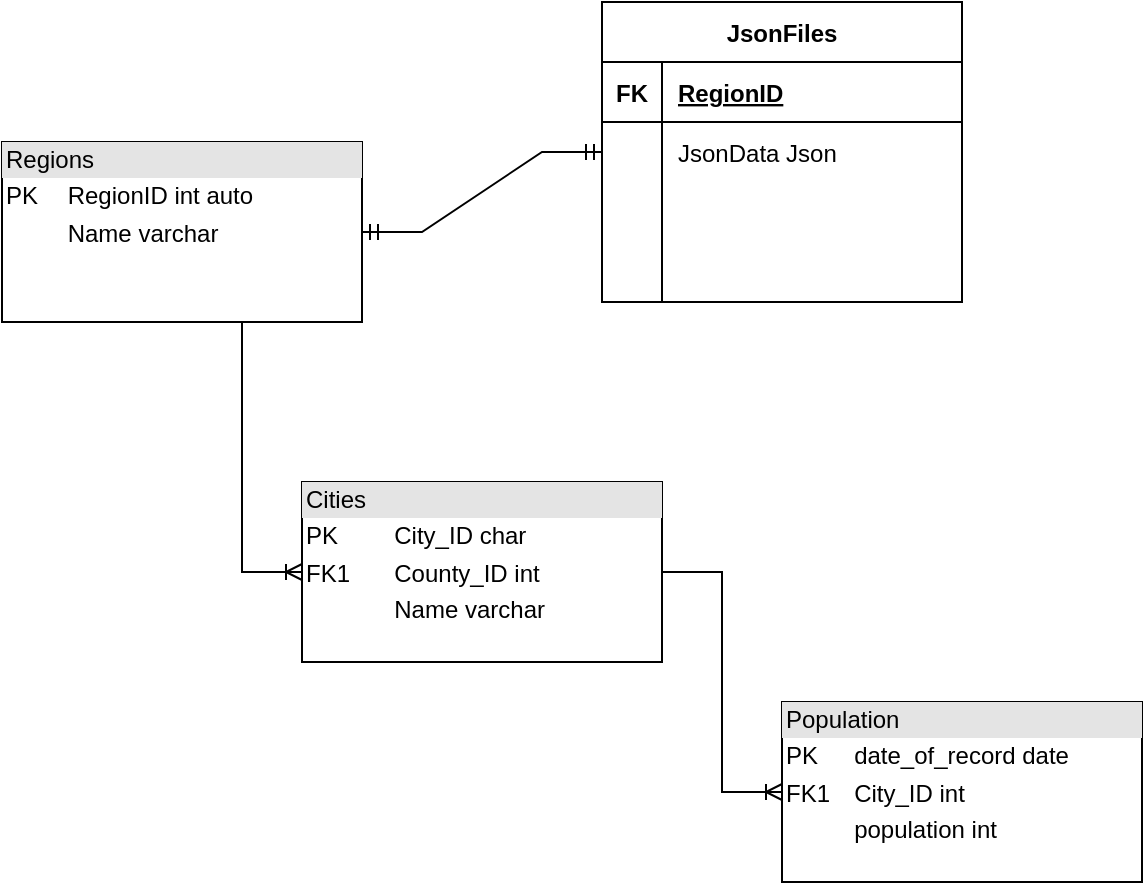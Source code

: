 <mxfile version="17.5.0" type="device"><diagram name="Page-1" id="efa7a0a1-bf9b-a30e-e6df-94a7791c09e9"><mxGraphModel dx="1547" dy="960" grid="1" gridSize="10" guides="1" tooltips="1" connect="1" arrows="1" fold="1" page="1" pageScale="1" pageWidth="826" pageHeight="1169" background="none" math="0" shadow="0"><root><mxCell id="0"/><mxCell id="1" parent="0"/><mxCell id="6iaCuLb8fQp8ZbiwxZFc-2" value="&lt;div style=&quot;box-sizing: border-box ; width: 100% ; background: #e4e4e4 ; padding: 2px&quot;&gt;Regions&lt;/div&gt;&lt;table style=&quot;width: 100% ; font-size: 1em&quot; cellpadding=&quot;2&quot; cellspacing=&quot;0&quot;&gt;&lt;tbody&gt;&lt;tr&gt;&lt;td&gt;PK&lt;/td&gt;&lt;td&gt;RegionID int auto&lt;/td&gt;&lt;/tr&gt;&lt;tr&gt;&lt;td&gt;&lt;br&gt;&lt;/td&gt;&lt;td&gt;Name varchar&lt;/td&gt;&lt;/tr&gt;&lt;tr&gt;&lt;td&gt;&lt;/td&gt;&lt;td&gt;&lt;br&gt;&lt;/td&gt;&lt;/tr&gt;&lt;/tbody&gt;&lt;/table&gt;" style="verticalAlign=top;align=left;overflow=fill;html=1;" parent="1" vertex="1"><mxGeometry x="90" y="100" width="180" height="90" as="geometry"/></mxCell><mxCell id="6iaCuLb8fQp8ZbiwxZFc-3" value="" style="edgeStyle=entityRelationEdgeStyle;fontSize=12;html=1;endArrow=ERoneToMany;rounded=0;exitX=0.5;exitY=1;exitDx=0;exitDy=0;entryX=0;entryY=0.5;entryDx=0;entryDy=0;" parent="1" source="6iaCuLb8fQp8ZbiwxZFc-2" target="6iaCuLb8fQp8ZbiwxZFc-4" edge="1"><mxGeometry width="100" height="100" relative="1" as="geometry"><mxPoint x="140" y="240" as="sourcePoint"/><mxPoint x="190" y="320" as="targetPoint"/></mxGeometry></mxCell><mxCell id="6iaCuLb8fQp8ZbiwxZFc-4" value="&lt;div style=&quot;box-sizing: border-box ; width: 100% ; background: #e4e4e4 ; padding: 2px&quot;&gt;Cities&lt;/div&gt;&lt;table style=&quot;width: 100% ; font-size: 1em&quot; cellpadding=&quot;2&quot; cellspacing=&quot;0&quot;&gt;&lt;tbody&gt;&lt;tr&gt;&lt;td&gt;PK&lt;/td&gt;&lt;td&gt;City_ID char&lt;/td&gt;&lt;/tr&gt;&lt;tr&gt;&lt;td&gt;FK1&lt;/td&gt;&lt;td&gt;County_ID int&amp;nbsp;&lt;/td&gt;&lt;/tr&gt;&lt;tr&gt;&lt;td&gt;&lt;/td&gt;&lt;td&gt;Name varchar&lt;/td&gt;&lt;/tr&gt;&lt;/tbody&gt;&lt;/table&gt;" style="verticalAlign=top;align=left;overflow=fill;html=1;" parent="1" vertex="1"><mxGeometry x="240" y="270" width="180" height="90" as="geometry"/></mxCell><mxCell id="6iaCuLb8fQp8ZbiwxZFc-5" value="" style="edgeStyle=entityRelationEdgeStyle;fontSize=12;html=1;endArrow=ERoneToMany;rounded=0;exitX=1;exitY=0.5;exitDx=0;exitDy=0;entryX=0;entryY=0.5;entryDx=0;entryDy=0;" parent="1" source="6iaCuLb8fQp8ZbiwxZFc-4" target="6iaCuLb8fQp8ZbiwxZFc-6" edge="1"><mxGeometry width="100" height="100" relative="1" as="geometry"><mxPoint x="370" y="520" as="sourcePoint"/><mxPoint x="480" y="420" as="targetPoint"/></mxGeometry></mxCell><mxCell id="6iaCuLb8fQp8ZbiwxZFc-6" value="&lt;div style=&quot;box-sizing: border-box ; width: 100% ; background: #e4e4e4 ; padding: 2px&quot;&gt;Population&lt;/div&gt;&lt;table style=&quot;width: 100% ; font-size: 1em&quot; cellpadding=&quot;2&quot; cellspacing=&quot;0&quot;&gt;&lt;tbody&gt;&lt;tr&gt;&lt;td&gt;PK&lt;/td&gt;&lt;td&gt;date_of_record date&lt;/td&gt;&lt;/tr&gt;&lt;tr&gt;&lt;td&gt;FK1&lt;/td&gt;&lt;td&gt;City_ID int&lt;/td&gt;&lt;/tr&gt;&lt;tr&gt;&lt;td&gt;&lt;/td&gt;&lt;td&gt;population int&lt;br&gt;&lt;br&gt;&lt;/td&gt;&lt;/tr&gt;&lt;/tbody&gt;&lt;/table&gt;" style="verticalAlign=top;align=left;overflow=fill;html=1;" parent="1" vertex="1"><mxGeometry x="480" y="380" width="180" height="90" as="geometry"/></mxCell><mxCell id="l44IjEWedvY-95SNJNWf-1" value="JsonFiles" style="shape=table;startSize=30;container=1;collapsible=1;childLayout=tableLayout;fixedRows=1;rowLines=0;fontStyle=1;align=center;resizeLast=1;" vertex="1" parent="1"><mxGeometry x="390" y="30" width="180" height="150" as="geometry"/></mxCell><mxCell id="l44IjEWedvY-95SNJNWf-2" value="" style="shape=tableRow;horizontal=0;startSize=0;swimlaneHead=0;swimlaneBody=0;fillColor=none;collapsible=0;dropTarget=0;points=[[0,0.5],[1,0.5]];portConstraint=eastwest;top=0;left=0;right=0;bottom=1;" vertex="1" parent="l44IjEWedvY-95SNJNWf-1"><mxGeometry y="30" width="180" height="30" as="geometry"/></mxCell><mxCell id="l44IjEWedvY-95SNJNWf-3" value="FK" style="shape=partialRectangle;connectable=0;fillColor=none;top=0;left=0;bottom=0;right=0;fontStyle=1;overflow=hidden;" vertex="1" parent="l44IjEWedvY-95SNJNWf-2"><mxGeometry width="30" height="30" as="geometry"><mxRectangle width="30" height="30" as="alternateBounds"/></mxGeometry></mxCell><mxCell id="l44IjEWedvY-95SNJNWf-4" value="RegionID" style="shape=partialRectangle;connectable=0;fillColor=none;top=0;left=0;bottom=0;right=0;align=left;spacingLeft=6;fontStyle=5;overflow=hidden;" vertex="1" parent="l44IjEWedvY-95SNJNWf-2"><mxGeometry x="30" width="150" height="30" as="geometry"><mxRectangle width="150" height="30" as="alternateBounds"/></mxGeometry></mxCell><mxCell id="l44IjEWedvY-95SNJNWf-5" value="" style="shape=tableRow;horizontal=0;startSize=0;swimlaneHead=0;swimlaneBody=0;fillColor=none;collapsible=0;dropTarget=0;points=[[0,0.5],[1,0.5]];portConstraint=eastwest;top=0;left=0;right=0;bottom=0;" vertex="1" parent="l44IjEWedvY-95SNJNWf-1"><mxGeometry y="60" width="180" height="30" as="geometry"/></mxCell><mxCell id="l44IjEWedvY-95SNJNWf-6" value="" style="shape=partialRectangle;connectable=0;fillColor=none;top=0;left=0;bottom=0;right=0;editable=1;overflow=hidden;" vertex="1" parent="l44IjEWedvY-95SNJNWf-5"><mxGeometry width="30" height="30" as="geometry"><mxRectangle width="30" height="30" as="alternateBounds"/></mxGeometry></mxCell><mxCell id="l44IjEWedvY-95SNJNWf-7" value="JsonData Json" style="shape=partialRectangle;connectable=0;fillColor=none;top=0;left=0;bottom=0;right=0;align=left;spacingLeft=6;overflow=hidden;" vertex="1" parent="l44IjEWedvY-95SNJNWf-5"><mxGeometry x="30" width="150" height="30" as="geometry"><mxRectangle width="150" height="30" as="alternateBounds"/></mxGeometry></mxCell><mxCell id="l44IjEWedvY-95SNJNWf-8" value="" style="shape=tableRow;horizontal=0;startSize=0;swimlaneHead=0;swimlaneBody=0;fillColor=none;collapsible=0;dropTarget=0;points=[[0,0.5],[1,0.5]];portConstraint=eastwest;top=0;left=0;right=0;bottom=0;" vertex="1" parent="l44IjEWedvY-95SNJNWf-1"><mxGeometry y="90" width="180" height="30" as="geometry"/></mxCell><mxCell id="l44IjEWedvY-95SNJNWf-9" value="" style="shape=partialRectangle;connectable=0;fillColor=none;top=0;left=0;bottom=0;right=0;editable=1;overflow=hidden;" vertex="1" parent="l44IjEWedvY-95SNJNWf-8"><mxGeometry width="30" height="30" as="geometry"><mxRectangle width="30" height="30" as="alternateBounds"/></mxGeometry></mxCell><mxCell id="l44IjEWedvY-95SNJNWf-10" value="" style="shape=partialRectangle;connectable=0;fillColor=none;top=0;left=0;bottom=0;right=0;align=left;spacingLeft=6;overflow=hidden;" vertex="1" parent="l44IjEWedvY-95SNJNWf-8"><mxGeometry x="30" width="150" height="30" as="geometry"><mxRectangle width="150" height="30" as="alternateBounds"/></mxGeometry></mxCell><mxCell id="l44IjEWedvY-95SNJNWf-11" value="" style="shape=tableRow;horizontal=0;startSize=0;swimlaneHead=0;swimlaneBody=0;fillColor=none;collapsible=0;dropTarget=0;points=[[0,0.5],[1,0.5]];portConstraint=eastwest;top=0;left=0;right=0;bottom=0;" vertex="1" parent="l44IjEWedvY-95SNJNWf-1"><mxGeometry y="120" width="180" height="30" as="geometry"/></mxCell><mxCell id="l44IjEWedvY-95SNJNWf-12" value="" style="shape=partialRectangle;connectable=0;fillColor=none;top=0;left=0;bottom=0;right=0;editable=1;overflow=hidden;" vertex="1" parent="l44IjEWedvY-95SNJNWf-11"><mxGeometry width="30" height="30" as="geometry"><mxRectangle width="30" height="30" as="alternateBounds"/></mxGeometry></mxCell><mxCell id="l44IjEWedvY-95SNJNWf-13" value="" style="shape=partialRectangle;connectable=0;fillColor=none;top=0;left=0;bottom=0;right=0;align=left;spacingLeft=6;overflow=hidden;" vertex="1" parent="l44IjEWedvY-95SNJNWf-11"><mxGeometry x="30" width="150" height="30" as="geometry"><mxRectangle width="150" height="30" as="alternateBounds"/></mxGeometry></mxCell><mxCell id="l44IjEWedvY-95SNJNWf-14" value="" style="edgeStyle=entityRelationEdgeStyle;fontSize=12;html=1;endArrow=ERmandOne;startArrow=ERmandOne;rounded=0;exitX=1;exitY=0.5;exitDx=0;exitDy=0;entryX=0;entryY=0.5;entryDx=0;entryDy=0;" edge="1" parent="1" source="6iaCuLb8fQp8ZbiwxZFc-2" target="l44IjEWedvY-95SNJNWf-5"><mxGeometry width="100" height="100" relative="1" as="geometry"><mxPoint x="300" y="210" as="sourcePoint"/><mxPoint x="340" y="110" as="targetPoint"/></mxGeometry></mxCell></root></mxGraphModel></diagram></mxfile>